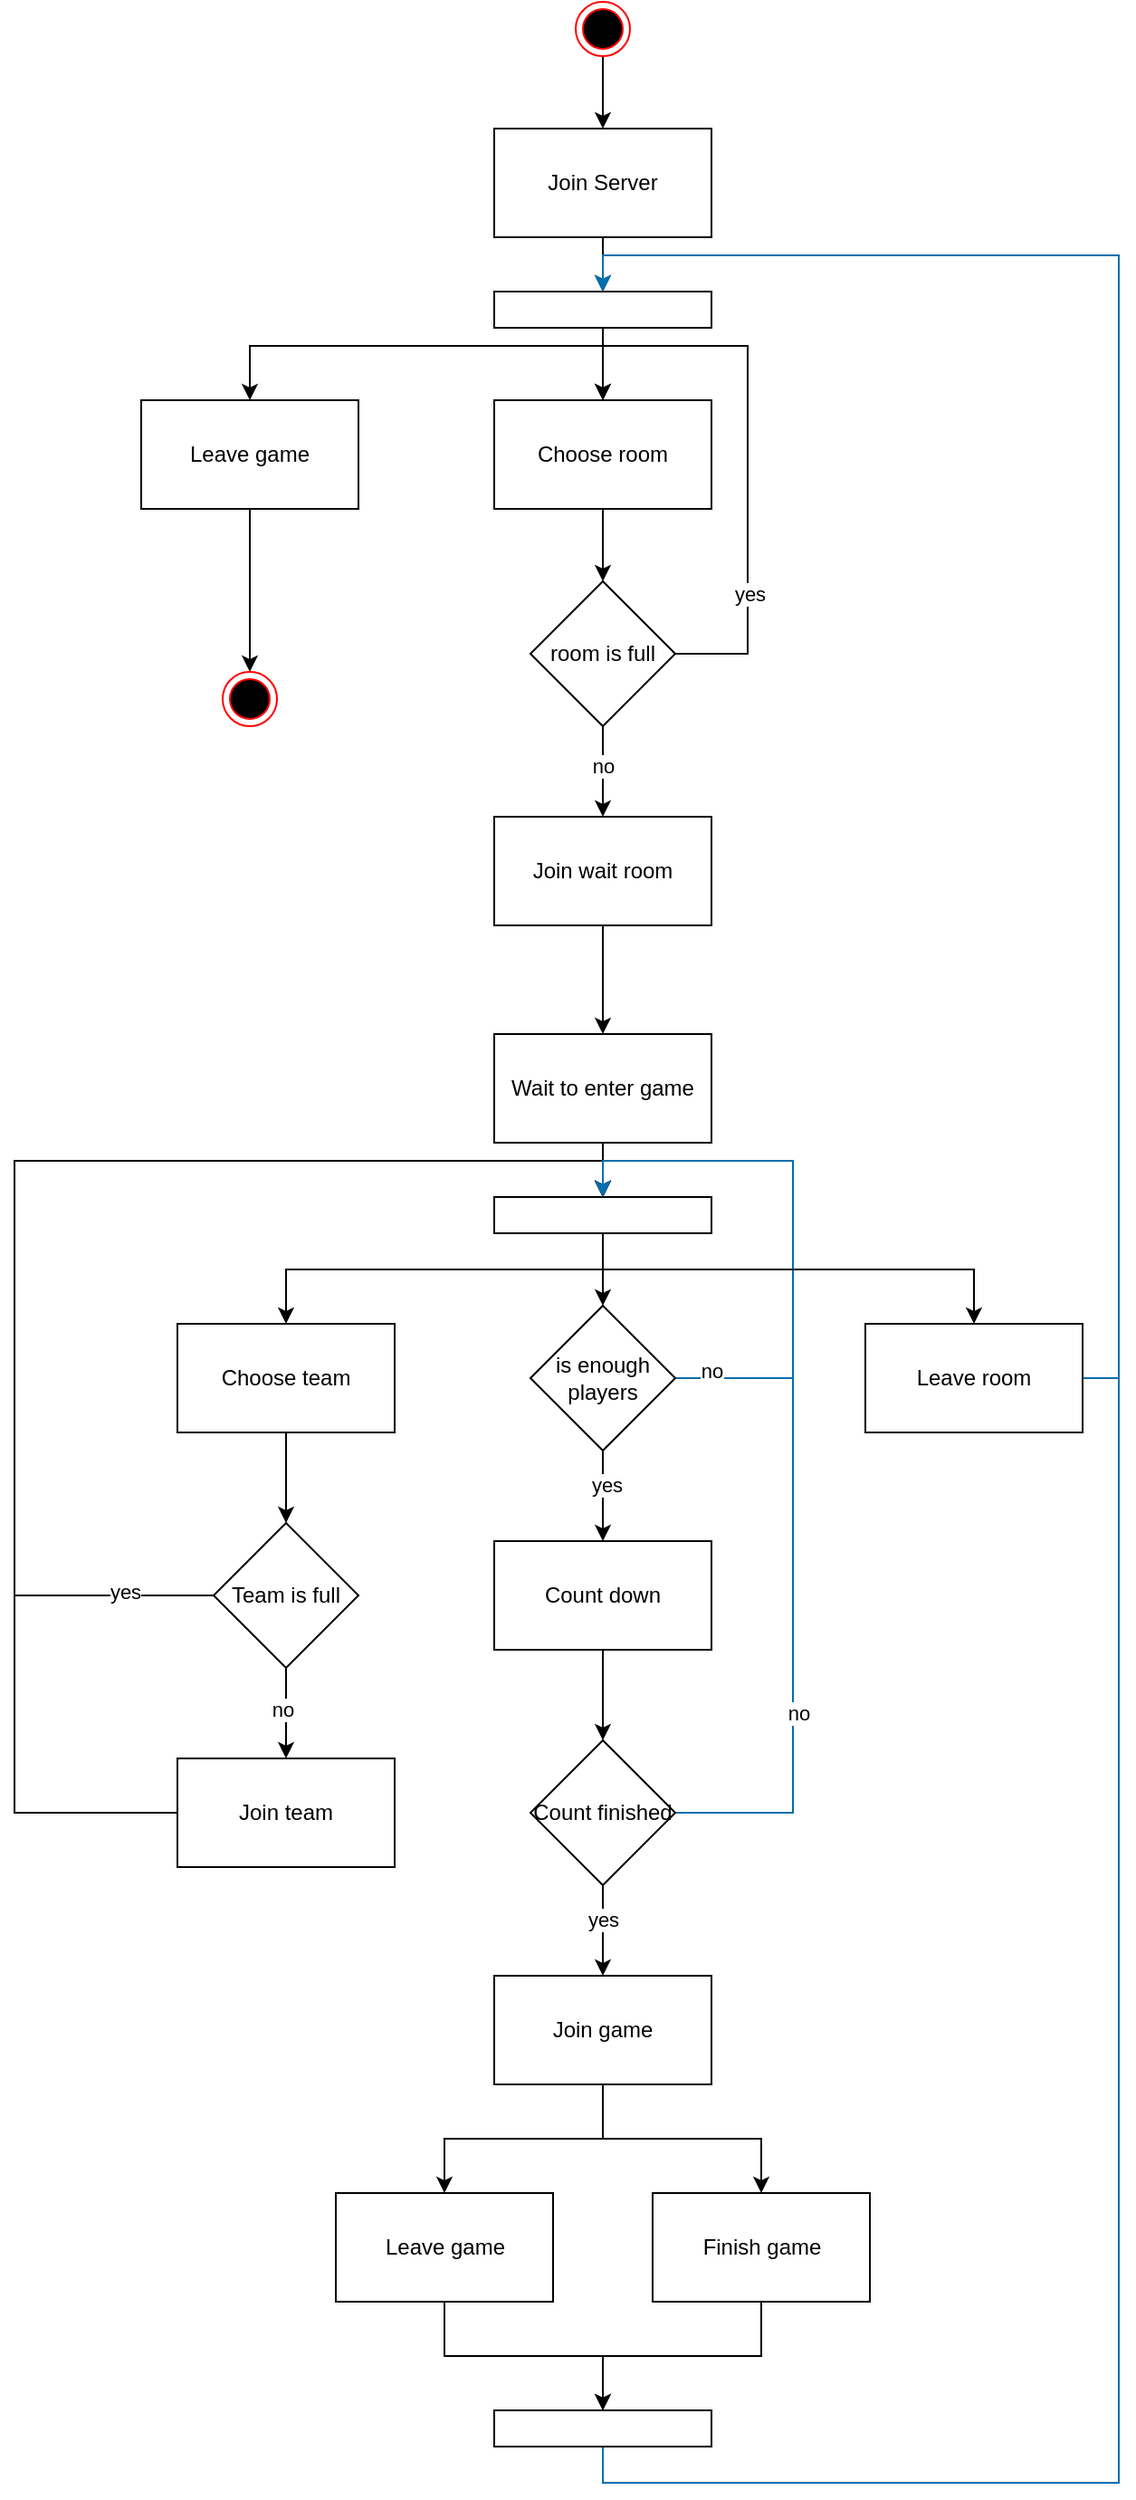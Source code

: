 <mxfile version="26.2.2">
  <diagram name="Page-1" id="7B4OJ7sacN1D4LCp5gl3">
    <mxGraphModel dx="1881" dy="709" grid="1" gridSize="10" guides="1" tooltips="1" connect="1" arrows="1" fold="1" page="1" pageScale="1" pageWidth="850" pageHeight="1100" math="0" shadow="0">
      <root>
        <mxCell id="0" />
        <mxCell id="1" parent="0" />
        <mxCell id="0gQMcINrZdxNtqMhk7y5-4" style="edgeStyle=orthogonalEdgeStyle;rounded=0;orthogonalLoop=1;jettySize=auto;html=1;entryX=0.5;entryY=0;entryDx=0;entryDy=0;" parent="1" source="0gQMcINrZdxNtqMhk7y5-1" target="0gQMcINrZdxNtqMhk7y5-3" edge="1">
          <mxGeometry relative="1" as="geometry" />
        </mxCell>
        <mxCell id="0gQMcINrZdxNtqMhk7y5-1" value="" style="ellipse;html=1;shape=endState;fillColor=#000000;strokeColor=#ff0000;" parent="1" vertex="1">
          <mxGeometry x="220" y="60" width="30" height="30" as="geometry" />
        </mxCell>
        <mxCell id="0gQMcINrZdxNtqMhk7y5-61" style="edgeStyle=orthogonalEdgeStyle;rounded=0;orthogonalLoop=1;jettySize=auto;html=1;entryX=0.5;entryY=0;entryDx=0;entryDy=0;" parent="1" source="0gQMcINrZdxNtqMhk7y5-3" target="0gQMcINrZdxNtqMhk7y5-60" edge="1">
          <mxGeometry relative="1" as="geometry" />
        </mxCell>
        <mxCell id="0gQMcINrZdxNtqMhk7y5-3" value="Join Server" style="rounded=0;whiteSpace=wrap;html=1;" parent="1" vertex="1">
          <mxGeometry x="175" y="130" width="120" height="60" as="geometry" />
        </mxCell>
        <mxCell id="0gQMcINrZdxNtqMhk7y5-10" style="edgeStyle=orthogonalEdgeStyle;rounded=0;orthogonalLoop=1;jettySize=auto;html=1;entryX=0.5;entryY=0;entryDx=0;entryDy=0;" parent="1" source="0gQMcINrZdxNtqMhk7y5-5" target="0gQMcINrZdxNtqMhk7y5-6" edge="1">
          <mxGeometry relative="1" as="geometry" />
        </mxCell>
        <mxCell id="0gQMcINrZdxNtqMhk7y5-5" value="Choose room" style="rounded=0;whiteSpace=wrap;html=1;" parent="1" vertex="1">
          <mxGeometry x="175" y="280" width="120" height="60" as="geometry" />
        </mxCell>
        <mxCell id="0gQMcINrZdxNtqMhk7y5-7" style="edgeStyle=orthogonalEdgeStyle;rounded=0;orthogonalLoop=1;jettySize=auto;html=1;entryX=0.5;entryY=0;entryDx=0;entryDy=0;" parent="1" source="0gQMcINrZdxNtqMhk7y5-6" target="0gQMcINrZdxNtqMhk7y5-5" edge="1">
          <mxGeometry relative="1" as="geometry">
            <Array as="points">
              <mxPoint x="315" y="420" />
              <mxPoint x="315" y="250" />
              <mxPoint x="235" y="250" />
            </Array>
          </mxGeometry>
        </mxCell>
        <mxCell id="0gQMcINrZdxNtqMhk7y5-9" value="yes" style="edgeLabel;html=1;align=center;verticalAlign=middle;resizable=0;points=[];" parent="0gQMcINrZdxNtqMhk7y5-7" vertex="1" connectable="0">
          <mxGeometry x="-0.539" relative="1" as="geometry">
            <mxPoint x="1" y="1" as="offset" />
          </mxGeometry>
        </mxCell>
        <mxCell id="0gQMcINrZdxNtqMhk7y5-12" style="edgeStyle=orthogonalEdgeStyle;rounded=0;orthogonalLoop=1;jettySize=auto;html=1;entryX=0.5;entryY=0;entryDx=0;entryDy=0;" parent="1" source="0gQMcINrZdxNtqMhk7y5-6" target="0gQMcINrZdxNtqMhk7y5-11" edge="1">
          <mxGeometry relative="1" as="geometry" />
        </mxCell>
        <mxCell id="0gQMcINrZdxNtqMhk7y5-13" value="no" style="edgeLabel;html=1;align=center;verticalAlign=middle;resizable=0;points=[];" parent="0gQMcINrZdxNtqMhk7y5-12" vertex="1" connectable="0">
          <mxGeometry x="-0.14" relative="1" as="geometry">
            <mxPoint as="offset" />
          </mxGeometry>
        </mxCell>
        <mxCell id="0gQMcINrZdxNtqMhk7y5-6" value="room is full" style="rhombus;whiteSpace=wrap;html=1;" parent="1" vertex="1">
          <mxGeometry x="195" y="380" width="80" height="80" as="geometry" />
        </mxCell>
        <mxCell id="0gQMcINrZdxNtqMhk7y5-17" style="edgeStyle=orthogonalEdgeStyle;rounded=0;orthogonalLoop=1;jettySize=auto;html=1;entryX=0.5;entryY=0;entryDx=0;entryDy=0;" parent="1" source="0gQMcINrZdxNtqMhk7y5-11" target="0gQMcINrZdxNtqMhk7y5-14" edge="1">
          <mxGeometry relative="1" as="geometry" />
        </mxCell>
        <mxCell id="0gQMcINrZdxNtqMhk7y5-11" value="Join wait room" style="rounded=0;whiteSpace=wrap;html=1;" parent="1" vertex="1">
          <mxGeometry x="175" y="510" width="120" height="60" as="geometry" />
        </mxCell>
        <mxCell id="0gQMcINrZdxNtqMhk7y5-69" style="edgeStyle=orthogonalEdgeStyle;rounded=0;orthogonalLoop=1;jettySize=auto;html=1;entryX=0.5;entryY=0;entryDx=0;entryDy=0;" parent="1" source="0gQMcINrZdxNtqMhk7y5-14" target="0gQMcINrZdxNtqMhk7y5-65" edge="1">
          <mxGeometry relative="1" as="geometry" />
        </mxCell>
        <mxCell id="0gQMcINrZdxNtqMhk7y5-14" value="Wait to enter game" style="rounded=0;whiteSpace=wrap;html=1;" parent="1" vertex="1">
          <mxGeometry x="175" y="630" width="120" height="60" as="geometry" />
        </mxCell>
        <mxCell id="0gQMcINrZdxNtqMhk7y5-16" style="edgeStyle=orthogonalEdgeStyle;rounded=0;orthogonalLoop=1;jettySize=auto;html=1;entryX=0.5;entryY=0;entryDx=0;entryDy=0;fillColor=#1ba1e2;strokeColor=#006EAF;" parent="1" source="0gQMcINrZdxNtqMhk7y5-15" target="0gQMcINrZdxNtqMhk7y5-60" edge="1">
          <mxGeometry relative="1" as="geometry">
            <Array as="points">
              <mxPoint x="520" y="820" />
              <mxPoint x="520" y="200" />
              <mxPoint x="235" y="200" />
            </Array>
          </mxGeometry>
        </mxCell>
        <mxCell id="0gQMcINrZdxNtqMhk7y5-15" value="Leave room" style="rounded=0;whiteSpace=wrap;html=1;" parent="1" vertex="1">
          <mxGeometry x="380" y="790" width="120" height="60" as="geometry" />
        </mxCell>
        <mxCell id="0gQMcINrZdxNtqMhk7y5-21" style="edgeStyle=orthogonalEdgeStyle;rounded=0;orthogonalLoop=1;jettySize=auto;html=1;entryX=0.5;entryY=0;entryDx=0;entryDy=0;fillColor=#1ba1e2;strokeColor=#006EAF;" parent="1" source="0gQMcINrZdxNtqMhk7y5-20" target="0gQMcINrZdxNtqMhk7y5-65" edge="1">
          <mxGeometry relative="1" as="geometry">
            <Array as="points">
              <mxPoint x="340" y="820" />
              <mxPoint x="340" y="700" />
              <mxPoint x="235" y="700" />
            </Array>
          </mxGeometry>
        </mxCell>
        <mxCell id="0gQMcINrZdxNtqMhk7y5-22" value="no" style="edgeLabel;html=1;align=center;verticalAlign=middle;resizable=0;points=[];" parent="0gQMcINrZdxNtqMhk7y5-21" vertex="1" connectable="0">
          <mxGeometry x="-0.871" y="4" relative="1" as="geometry">
            <mxPoint as="offset" />
          </mxGeometry>
        </mxCell>
        <mxCell id="0gQMcINrZdxNtqMhk7y5-37" style="edgeStyle=orthogonalEdgeStyle;rounded=0;orthogonalLoop=1;jettySize=auto;html=1;entryX=0.5;entryY=0;entryDx=0;entryDy=0;" parent="1" source="0gQMcINrZdxNtqMhk7y5-20" target="0gQMcINrZdxNtqMhk7y5-36" edge="1">
          <mxGeometry relative="1" as="geometry" />
        </mxCell>
        <mxCell id="0gQMcINrZdxNtqMhk7y5-38" value="yes" style="edgeLabel;html=1;align=center;verticalAlign=middle;resizable=0;points=[];" parent="0gQMcINrZdxNtqMhk7y5-37" vertex="1" connectable="0">
          <mxGeometry x="-0.26" y="2" relative="1" as="geometry">
            <mxPoint as="offset" />
          </mxGeometry>
        </mxCell>
        <mxCell id="0gQMcINrZdxNtqMhk7y5-20" value="is enough players" style="rhombus;whiteSpace=wrap;html=1;" parent="1" vertex="1">
          <mxGeometry x="195" y="780" width="80" height="80" as="geometry" />
        </mxCell>
        <mxCell id="0gQMcINrZdxNtqMhk7y5-34" style="edgeStyle=orthogonalEdgeStyle;rounded=0;orthogonalLoop=1;jettySize=auto;html=1;entryX=0.5;entryY=0;entryDx=0;entryDy=0;" parent="1" source="0gQMcINrZdxNtqMhk7y5-25" target="0gQMcINrZdxNtqMhk7y5-27" edge="1">
          <mxGeometry relative="1" as="geometry" />
        </mxCell>
        <mxCell id="0gQMcINrZdxNtqMhk7y5-25" value="Choose team" style="rounded=0;whiteSpace=wrap;html=1;" parent="1" vertex="1">
          <mxGeometry y="790" width="120" height="60" as="geometry" />
        </mxCell>
        <mxCell id="0gQMcINrZdxNtqMhk7y5-30" style="edgeStyle=orthogonalEdgeStyle;rounded=0;orthogonalLoop=1;jettySize=auto;html=1;entryX=0.5;entryY=0;entryDx=0;entryDy=0;" parent="1" source="0gQMcINrZdxNtqMhk7y5-27" target="0gQMcINrZdxNtqMhk7y5-65" edge="1">
          <mxGeometry relative="1" as="geometry">
            <Array as="points">
              <mxPoint x="-90" y="940" />
              <mxPoint x="-90" y="700" />
              <mxPoint x="235" y="700" />
            </Array>
          </mxGeometry>
        </mxCell>
        <mxCell id="0gQMcINrZdxNtqMhk7y5-31" value="yes" style="edgeLabel;html=1;align=center;verticalAlign=middle;resizable=0;points=[];" parent="0gQMcINrZdxNtqMhk7y5-30" vertex="1" connectable="0">
          <mxGeometry x="-0.858" y="-2" relative="1" as="geometry">
            <mxPoint as="offset" />
          </mxGeometry>
        </mxCell>
        <mxCell id="0gQMcINrZdxNtqMhk7y5-32" style="edgeStyle=orthogonalEdgeStyle;rounded=0;orthogonalLoop=1;jettySize=auto;html=1;entryX=0.5;entryY=0;entryDx=0;entryDy=0;" parent="1" source="0gQMcINrZdxNtqMhk7y5-27" target="0gQMcINrZdxNtqMhk7y5-28" edge="1">
          <mxGeometry relative="1" as="geometry" />
        </mxCell>
        <mxCell id="0gQMcINrZdxNtqMhk7y5-33" value="no" style="edgeLabel;html=1;align=center;verticalAlign=middle;resizable=0;points=[];" parent="0gQMcINrZdxNtqMhk7y5-32" vertex="1" connectable="0">
          <mxGeometry x="-0.077" y="-2" relative="1" as="geometry">
            <mxPoint as="offset" />
          </mxGeometry>
        </mxCell>
        <mxCell id="0gQMcINrZdxNtqMhk7y5-27" value="Team is full" style="rhombus;whiteSpace=wrap;html=1;" parent="1" vertex="1">
          <mxGeometry x="20" y="900" width="80" height="80" as="geometry" />
        </mxCell>
        <mxCell id="0gQMcINrZdxNtqMhk7y5-29" style="edgeStyle=orthogonalEdgeStyle;rounded=0;orthogonalLoop=1;jettySize=auto;html=1;entryX=0.5;entryY=0;entryDx=0;entryDy=0;" parent="1" source="0gQMcINrZdxNtqMhk7y5-28" target="0gQMcINrZdxNtqMhk7y5-65" edge="1">
          <mxGeometry relative="1" as="geometry">
            <Array as="points">
              <mxPoint x="-90" y="1060" />
              <mxPoint x="-90" y="700" />
              <mxPoint x="235" y="700" />
            </Array>
          </mxGeometry>
        </mxCell>
        <mxCell id="0gQMcINrZdxNtqMhk7y5-28" value="Join team" style="rounded=0;whiteSpace=wrap;html=1;" parent="1" vertex="1">
          <mxGeometry y="1030" width="120" height="60" as="geometry" />
        </mxCell>
        <mxCell id="0gQMcINrZdxNtqMhk7y5-44" style="edgeStyle=orthogonalEdgeStyle;rounded=0;orthogonalLoop=1;jettySize=auto;html=1;entryX=0.5;entryY=0;entryDx=0;entryDy=0;" parent="1" source="0gQMcINrZdxNtqMhk7y5-36" target="0gQMcINrZdxNtqMhk7y5-43" edge="1">
          <mxGeometry relative="1" as="geometry" />
        </mxCell>
        <mxCell id="0gQMcINrZdxNtqMhk7y5-36" value="Count down" style="rounded=0;whiteSpace=wrap;html=1;" parent="1" vertex="1">
          <mxGeometry x="175" y="910" width="120" height="60" as="geometry" />
        </mxCell>
        <mxCell id="0gQMcINrZdxNtqMhk7y5-45" style="edgeStyle=orthogonalEdgeStyle;rounded=0;orthogonalLoop=1;jettySize=auto;html=1;entryX=0.5;entryY=0;entryDx=0;entryDy=0;fillColor=#1ba1e2;strokeColor=#006EAF;" parent="1" source="0gQMcINrZdxNtqMhk7y5-43" target="0gQMcINrZdxNtqMhk7y5-65" edge="1">
          <mxGeometry relative="1" as="geometry">
            <Array as="points">
              <mxPoint x="340" y="1060" />
              <mxPoint x="340" y="700" />
              <mxPoint x="235" y="700" />
            </Array>
          </mxGeometry>
        </mxCell>
        <mxCell id="0gQMcINrZdxNtqMhk7y5-46" value="no" style="edgeLabel;html=1;align=center;verticalAlign=middle;resizable=0;points=[];" parent="0gQMcINrZdxNtqMhk7y5-45" vertex="1" connectable="0">
          <mxGeometry x="-0.561" y="-3" relative="1" as="geometry">
            <mxPoint as="offset" />
          </mxGeometry>
        </mxCell>
        <mxCell id="0gQMcINrZdxNtqMhk7y5-48" style="edgeStyle=orthogonalEdgeStyle;rounded=0;orthogonalLoop=1;jettySize=auto;html=1;entryX=0.5;entryY=0;entryDx=0;entryDy=0;" parent="1" source="0gQMcINrZdxNtqMhk7y5-43" target="0gQMcINrZdxNtqMhk7y5-47" edge="1">
          <mxGeometry relative="1" as="geometry" />
        </mxCell>
        <mxCell id="0gQMcINrZdxNtqMhk7y5-73" value="yes" style="edgeLabel;html=1;align=center;verticalAlign=middle;resizable=0;points=[];" parent="0gQMcINrZdxNtqMhk7y5-48" vertex="1" connectable="0">
          <mxGeometry x="-0.257" relative="1" as="geometry">
            <mxPoint as="offset" />
          </mxGeometry>
        </mxCell>
        <mxCell id="0gQMcINrZdxNtqMhk7y5-43" value="Count finished" style="rhombus;whiteSpace=wrap;html=1;" parent="1" vertex="1">
          <mxGeometry x="195" y="1020" width="80" height="80" as="geometry" />
        </mxCell>
        <mxCell id="0gQMcINrZdxNtqMhk7y5-51" style="edgeStyle=orthogonalEdgeStyle;rounded=0;orthogonalLoop=1;jettySize=auto;html=1;entryX=0.5;entryY=0;entryDx=0;entryDy=0;" parent="1" source="0gQMcINrZdxNtqMhk7y5-47" target="0gQMcINrZdxNtqMhk7y5-49" edge="1">
          <mxGeometry relative="1" as="geometry" />
        </mxCell>
        <mxCell id="0gQMcINrZdxNtqMhk7y5-52" style="edgeStyle=orthogonalEdgeStyle;rounded=0;orthogonalLoop=1;jettySize=auto;html=1;entryX=0.5;entryY=0;entryDx=0;entryDy=0;" parent="1" source="0gQMcINrZdxNtqMhk7y5-47" target="0gQMcINrZdxNtqMhk7y5-50" edge="1">
          <mxGeometry relative="1" as="geometry" />
        </mxCell>
        <mxCell id="0gQMcINrZdxNtqMhk7y5-47" value="Join game" style="rounded=0;whiteSpace=wrap;html=1;" parent="1" vertex="1">
          <mxGeometry x="175" y="1150" width="120" height="60" as="geometry" />
        </mxCell>
        <mxCell id="0gQMcINrZdxNtqMhk7y5-77" style="edgeStyle=orthogonalEdgeStyle;rounded=0;orthogonalLoop=1;jettySize=auto;html=1;entryX=0.5;entryY=0;entryDx=0;entryDy=0;" parent="1" source="0gQMcINrZdxNtqMhk7y5-49" target="0gQMcINrZdxNtqMhk7y5-75" edge="1">
          <mxGeometry relative="1" as="geometry" />
        </mxCell>
        <mxCell id="0gQMcINrZdxNtqMhk7y5-49" value="Leave game" style="rounded=0;whiteSpace=wrap;html=1;" parent="1" vertex="1">
          <mxGeometry x="87.5" y="1270" width="120" height="60" as="geometry" />
        </mxCell>
        <mxCell id="0gQMcINrZdxNtqMhk7y5-76" style="edgeStyle=orthogonalEdgeStyle;rounded=0;orthogonalLoop=1;jettySize=auto;html=1;" parent="1" source="0gQMcINrZdxNtqMhk7y5-50" target="0gQMcINrZdxNtqMhk7y5-75" edge="1">
          <mxGeometry relative="1" as="geometry" />
        </mxCell>
        <mxCell id="0gQMcINrZdxNtqMhk7y5-50" value="Finish game" style="rounded=0;whiteSpace=wrap;html=1;" parent="1" vertex="1">
          <mxGeometry x="262.5" y="1270" width="120" height="60" as="geometry" />
        </mxCell>
        <mxCell id="0gQMcINrZdxNtqMhk7y5-57" style="edgeStyle=orthogonalEdgeStyle;rounded=0;orthogonalLoop=1;jettySize=auto;html=1;entryX=0.5;entryY=0;entryDx=0;entryDy=0;" parent="1" source="0gQMcINrZdxNtqMhk7y5-55" target="0gQMcINrZdxNtqMhk7y5-56" edge="1">
          <mxGeometry relative="1" as="geometry">
            <Array as="points" />
          </mxGeometry>
        </mxCell>
        <mxCell id="0gQMcINrZdxNtqMhk7y5-55" value="Leave game" style="rounded=0;whiteSpace=wrap;html=1;" parent="1" vertex="1">
          <mxGeometry x="-20" y="280" width="120" height="60" as="geometry" />
        </mxCell>
        <mxCell id="0gQMcINrZdxNtqMhk7y5-56" value="" style="ellipse;html=1;shape=endState;fillColor=#000000;strokeColor=#ff0000;" parent="1" vertex="1">
          <mxGeometry x="25" y="430" width="30" height="30" as="geometry" />
        </mxCell>
        <mxCell id="0gQMcINrZdxNtqMhk7y5-62" style="edgeStyle=orthogonalEdgeStyle;rounded=0;orthogonalLoop=1;jettySize=auto;html=1;entryX=0.5;entryY=0;entryDx=0;entryDy=0;" parent="1" source="0gQMcINrZdxNtqMhk7y5-60" target="0gQMcINrZdxNtqMhk7y5-55" edge="1">
          <mxGeometry relative="1" as="geometry">
            <Array as="points">
              <mxPoint x="235" y="250" />
              <mxPoint x="40" y="250" />
            </Array>
          </mxGeometry>
        </mxCell>
        <mxCell id="0gQMcINrZdxNtqMhk7y5-63" style="edgeStyle=orthogonalEdgeStyle;rounded=0;orthogonalLoop=1;jettySize=auto;html=1;entryX=0.5;entryY=0;entryDx=0;entryDy=0;" parent="1" source="0gQMcINrZdxNtqMhk7y5-60" target="0gQMcINrZdxNtqMhk7y5-5" edge="1">
          <mxGeometry relative="1" as="geometry" />
        </mxCell>
        <mxCell id="0gQMcINrZdxNtqMhk7y5-60" value="" style="rounded=0;whiteSpace=wrap;html=1;" parent="1" vertex="1">
          <mxGeometry x="175" y="220" width="120" height="20" as="geometry" />
        </mxCell>
        <mxCell id="0gQMcINrZdxNtqMhk7y5-68" style="edgeStyle=orthogonalEdgeStyle;rounded=0;orthogonalLoop=1;jettySize=auto;html=1;entryX=0.5;entryY=0;entryDx=0;entryDy=0;" parent="1" source="0gQMcINrZdxNtqMhk7y5-65" target="0gQMcINrZdxNtqMhk7y5-20" edge="1">
          <mxGeometry relative="1" as="geometry" />
        </mxCell>
        <mxCell id="0gQMcINrZdxNtqMhk7y5-70" style="edgeStyle=orthogonalEdgeStyle;rounded=0;orthogonalLoop=1;jettySize=auto;html=1;entryX=0.5;entryY=0;entryDx=0;entryDy=0;" parent="1" source="0gQMcINrZdxNtqMhk7y5-65" target="0gQMcINrZdxNtqMhk7y5-15" edge="1">
          <mxGeometry relative="1" as="geometry">
            <Array as="points">
              <mxPoint x="235" y="760" />
              <mxPoint x="440" y="760" />
            </Array>
          </mxGeometry>
        </mxCell>
        <mxCell id="0gQMcINrZdxNtqMhk7y5-71" style="edgeStyle=orthogonalEdgeStyle;rounded=0;orthogonalLoop=1;jettySize=auto;html=1;entryX=0.5;entryY=0;entryDx=0;entryDy=0;" parent="1" source="0gQMcINrZdxNtqMhk7y5-65" target="0gQMcINrZdxNtqMhk7y5-25" edge="1">
          <mxGeometry relative="1" as="geometry">
            <Array as="points">
              <mxPoint x="235" y="760" />
              <mxPoint x="60" y="760" />
            </Array>
          </mxGeometry>
        </mxCell>
        <mxCell id="0gQMcINrZdxNtqMhk7y5-65" value="" style="rounded=0;whiteSpace=wrap;html=1;" parent="1" vertex="1">
          <mxGeometry x="175" y="720" width="120" height="20" as="geometry" />
        </mxCell>
        <mxCell id="0gQMcINrZdxNtqMhk7y5-78" style="edgeStyle=orthogonalEdgeStyle;rounded=0;orthogonalLoop=1;jettySize=auto;html=1;entryX=0.5;entryY=0;entryDx=0;entryDy=0;fillColor=#1ba1e2;strokeColor=#006EAF;" parent="1" source="0gQMcINrZdxNtqMhk7y5-75" target="0gQMcINrZdxNtqMhk7y5-60" edge="1">
          <mxGeometry relative="1" as="geometry">
            <Array as="points">
              <mxPoint x="235" y="1430" />
              <mxPoint x="520" y="1430" />
              <mxPoint x="520" y="200" />
              <mxPoint x="235" y="200" />
            </Array>
          </mxGeometry>
        </mxCell>
        <mxCell id="0gQMcINrZdxNtqMhk7y5-75" value="" style="rounded=0;whiteSpace=wrap;html=1;" parent="1" vertex="1">
          <mxGeometry x="175" y="1390" width="120" height="20" as="geometry" />
        </mxCell>
      </root>
    </mxGraphModel>
  </diagram>
</mxfile>

